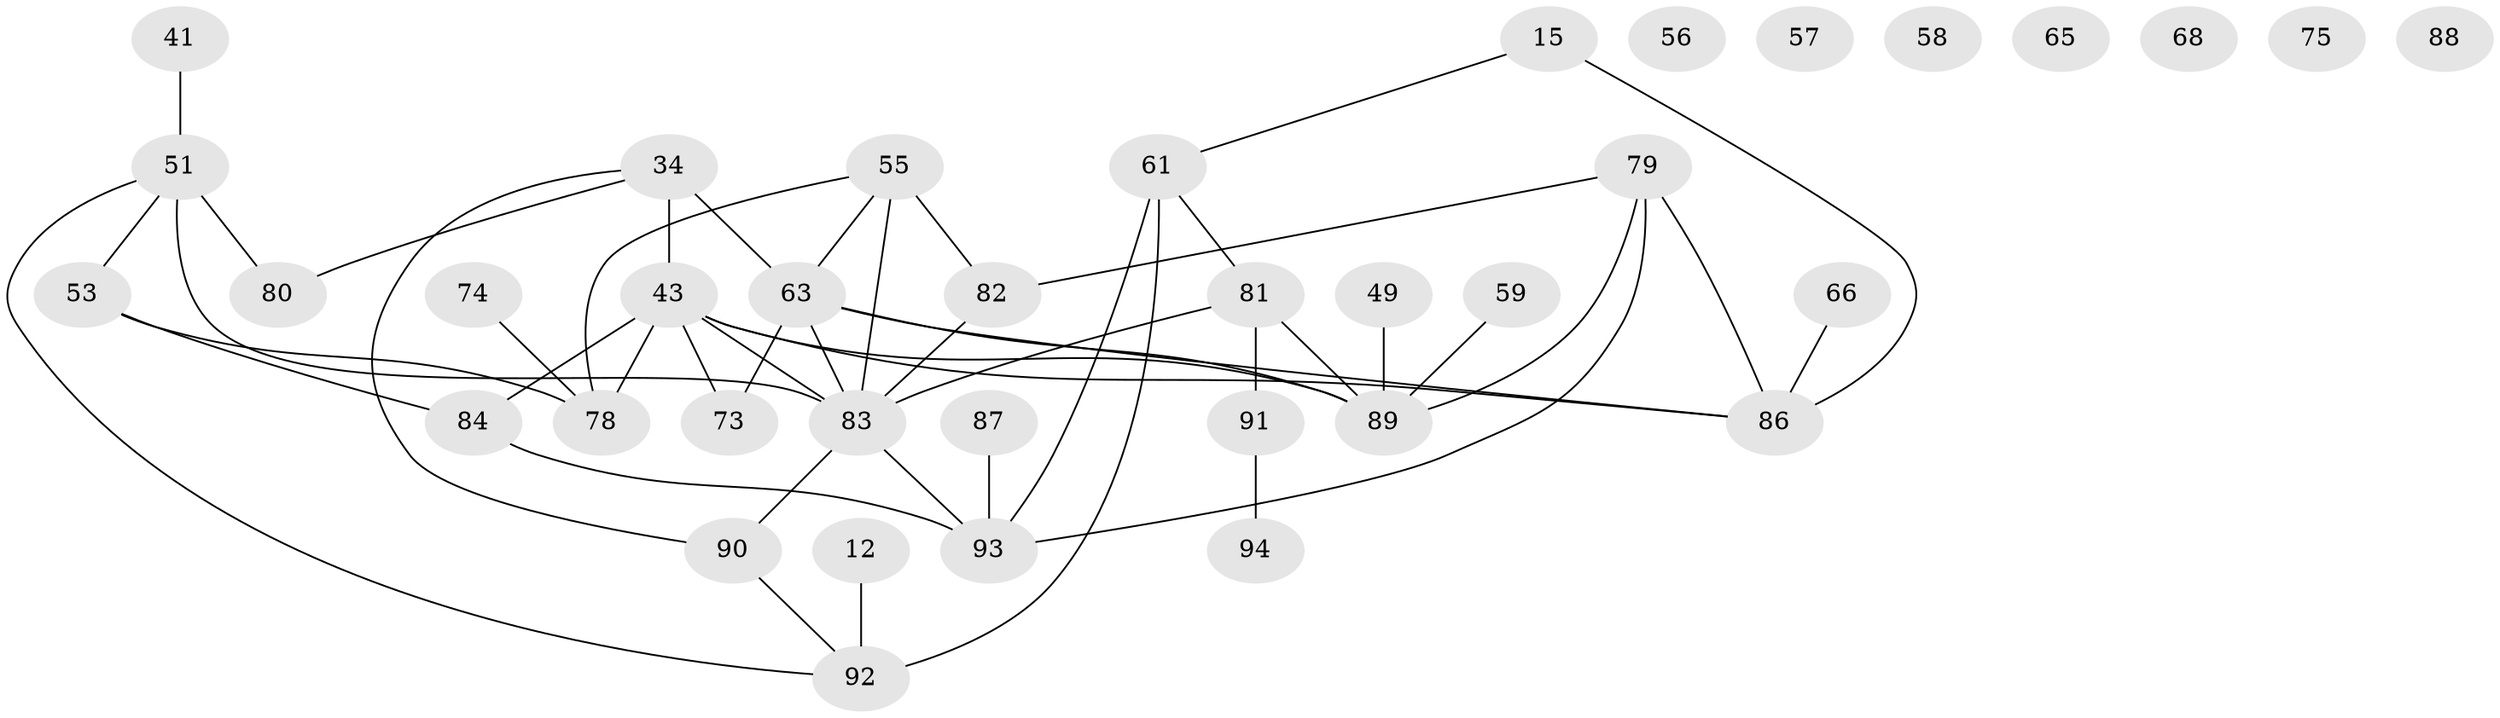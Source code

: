 // original degree distribution, {2: 0.32978723404255317, 1: 0.19148936170212766, 3: 0.13829787234042554, 5: 0.0851063829787234, 4: 0.1595744680851064, 7: 0.010638297872340425, 6: 0.02127659574468085, 0: 0.06382978723404255}
// Generated by graph-tools (version 1.1) at 2025/43/03/04/25 21:43:25]
// undirected, 37 vertices, 49 edges
graph export_dot {
graph [start="1"]
  node [color=gray90,style=filled];
  12;
  15 [super="+2"];
  34 [super="+22"];
  41;
  43 [super="+38+31"];
  49;
  51 [super="+44+37"];
  53;
  55 [super="+46+35"];
  56;
  57;
  58;
  59;
  61 [super="+5"];
  63 [super="+36+3+45"];
  65;
  66;
  68;
  73 [super="+60"];
  74 [super="+52"];
  75 [super="+30"];
  78 [super="+17+18+7+54"];
  79 [super="+23"];
  80 [super="+26"];
  81 [super="+69+39"];
  82 [super="+70"];
  83 [super="+50+11+76+64"];
  84 [super="+28"];
  86 [super="+33+21"];
  87 [super="+32"];
  88;
  89 [super="+6+13+40+72+71"];
  90 [super="+48"];
  91;
  92 [super="+19"];
  93 [super="+85+77"];
  94 [super="+8"];
  12 -- 92;
  15 -- 61;
  15 -- 86;
  34 -- 43 [weight=2];
  34 -- 90;
  34 -- 63 [weight=2];
  34 -- 80;
  41 -- 51;
  43 -- 83;
  43 -- 86 [weight=2];
  43 -- 84;
  43 -- 78;
  43 -- 89 [weight=3];
  43 -- 73;
  49 -- 89;
  51 -- 80;
  51 -- 83 [weight=4];
  51 -- 53 [weight=2];
  51 -- 92;
  53 -- 84;
  53 -- 78;
  55 -- 82 [weight=2];
  55 -- 78;
  55 -- 63;
  55 -- 83;
  59 -- 89;
  61 -- 81;
  61 -- 92 [weight=2];
  61 -- 93;
  63 -- 83;
  63 -- 73;
  63 -- 86;
  63 -- 89 [weight=2];
  66 -- 86;
  74 -- 78;
  79 -- 82;
  79 -- 89;
  79 -- 93;
  79 -- 86;
  81 -- 91;
  81 -- 83;
  81 -- 89;
  82 -- 83;
  83 -- 93 [weight=2];
  83 -- 90;
  84 -- 93;
  87 -- 93;
  90 -- 92;
  91 -- 94;
}

